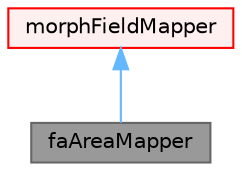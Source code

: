 digraph "faAreaMapper"
{
 // LATEX_PDF_SIZE
  bgcolor="transparent";
  edge [fontname=Helvetica,fontsize=10,labelfontname=Helvetica,labelfontsize=10];
  node [fontname=Helvetica,fontsize=10,shape=box,height=0.2,width=0.4];
  Node1 [id="Node000001",label="faAreaMapper",height=0.2,width=0.4,color="gray40", fillcolor="grey60", style="filled", fontcolor="black",tooltip="FA area mapper."];
  Node2 -> Node1 [id="edge1_Node000001_Node000002",dir="back",color="steelblue1",style="solid",tooltip=" "];
  Node2 [id="Node000002",label="morphFieldMapper",height=0.2,width=0.4,color="red", fillcolor="#FFF0F0", style="filled",URL="$classFoam_1_1morphFieldMapper.html",tooltip="Abstract base class to hold the Field mapping for mesh morphs."];
}
